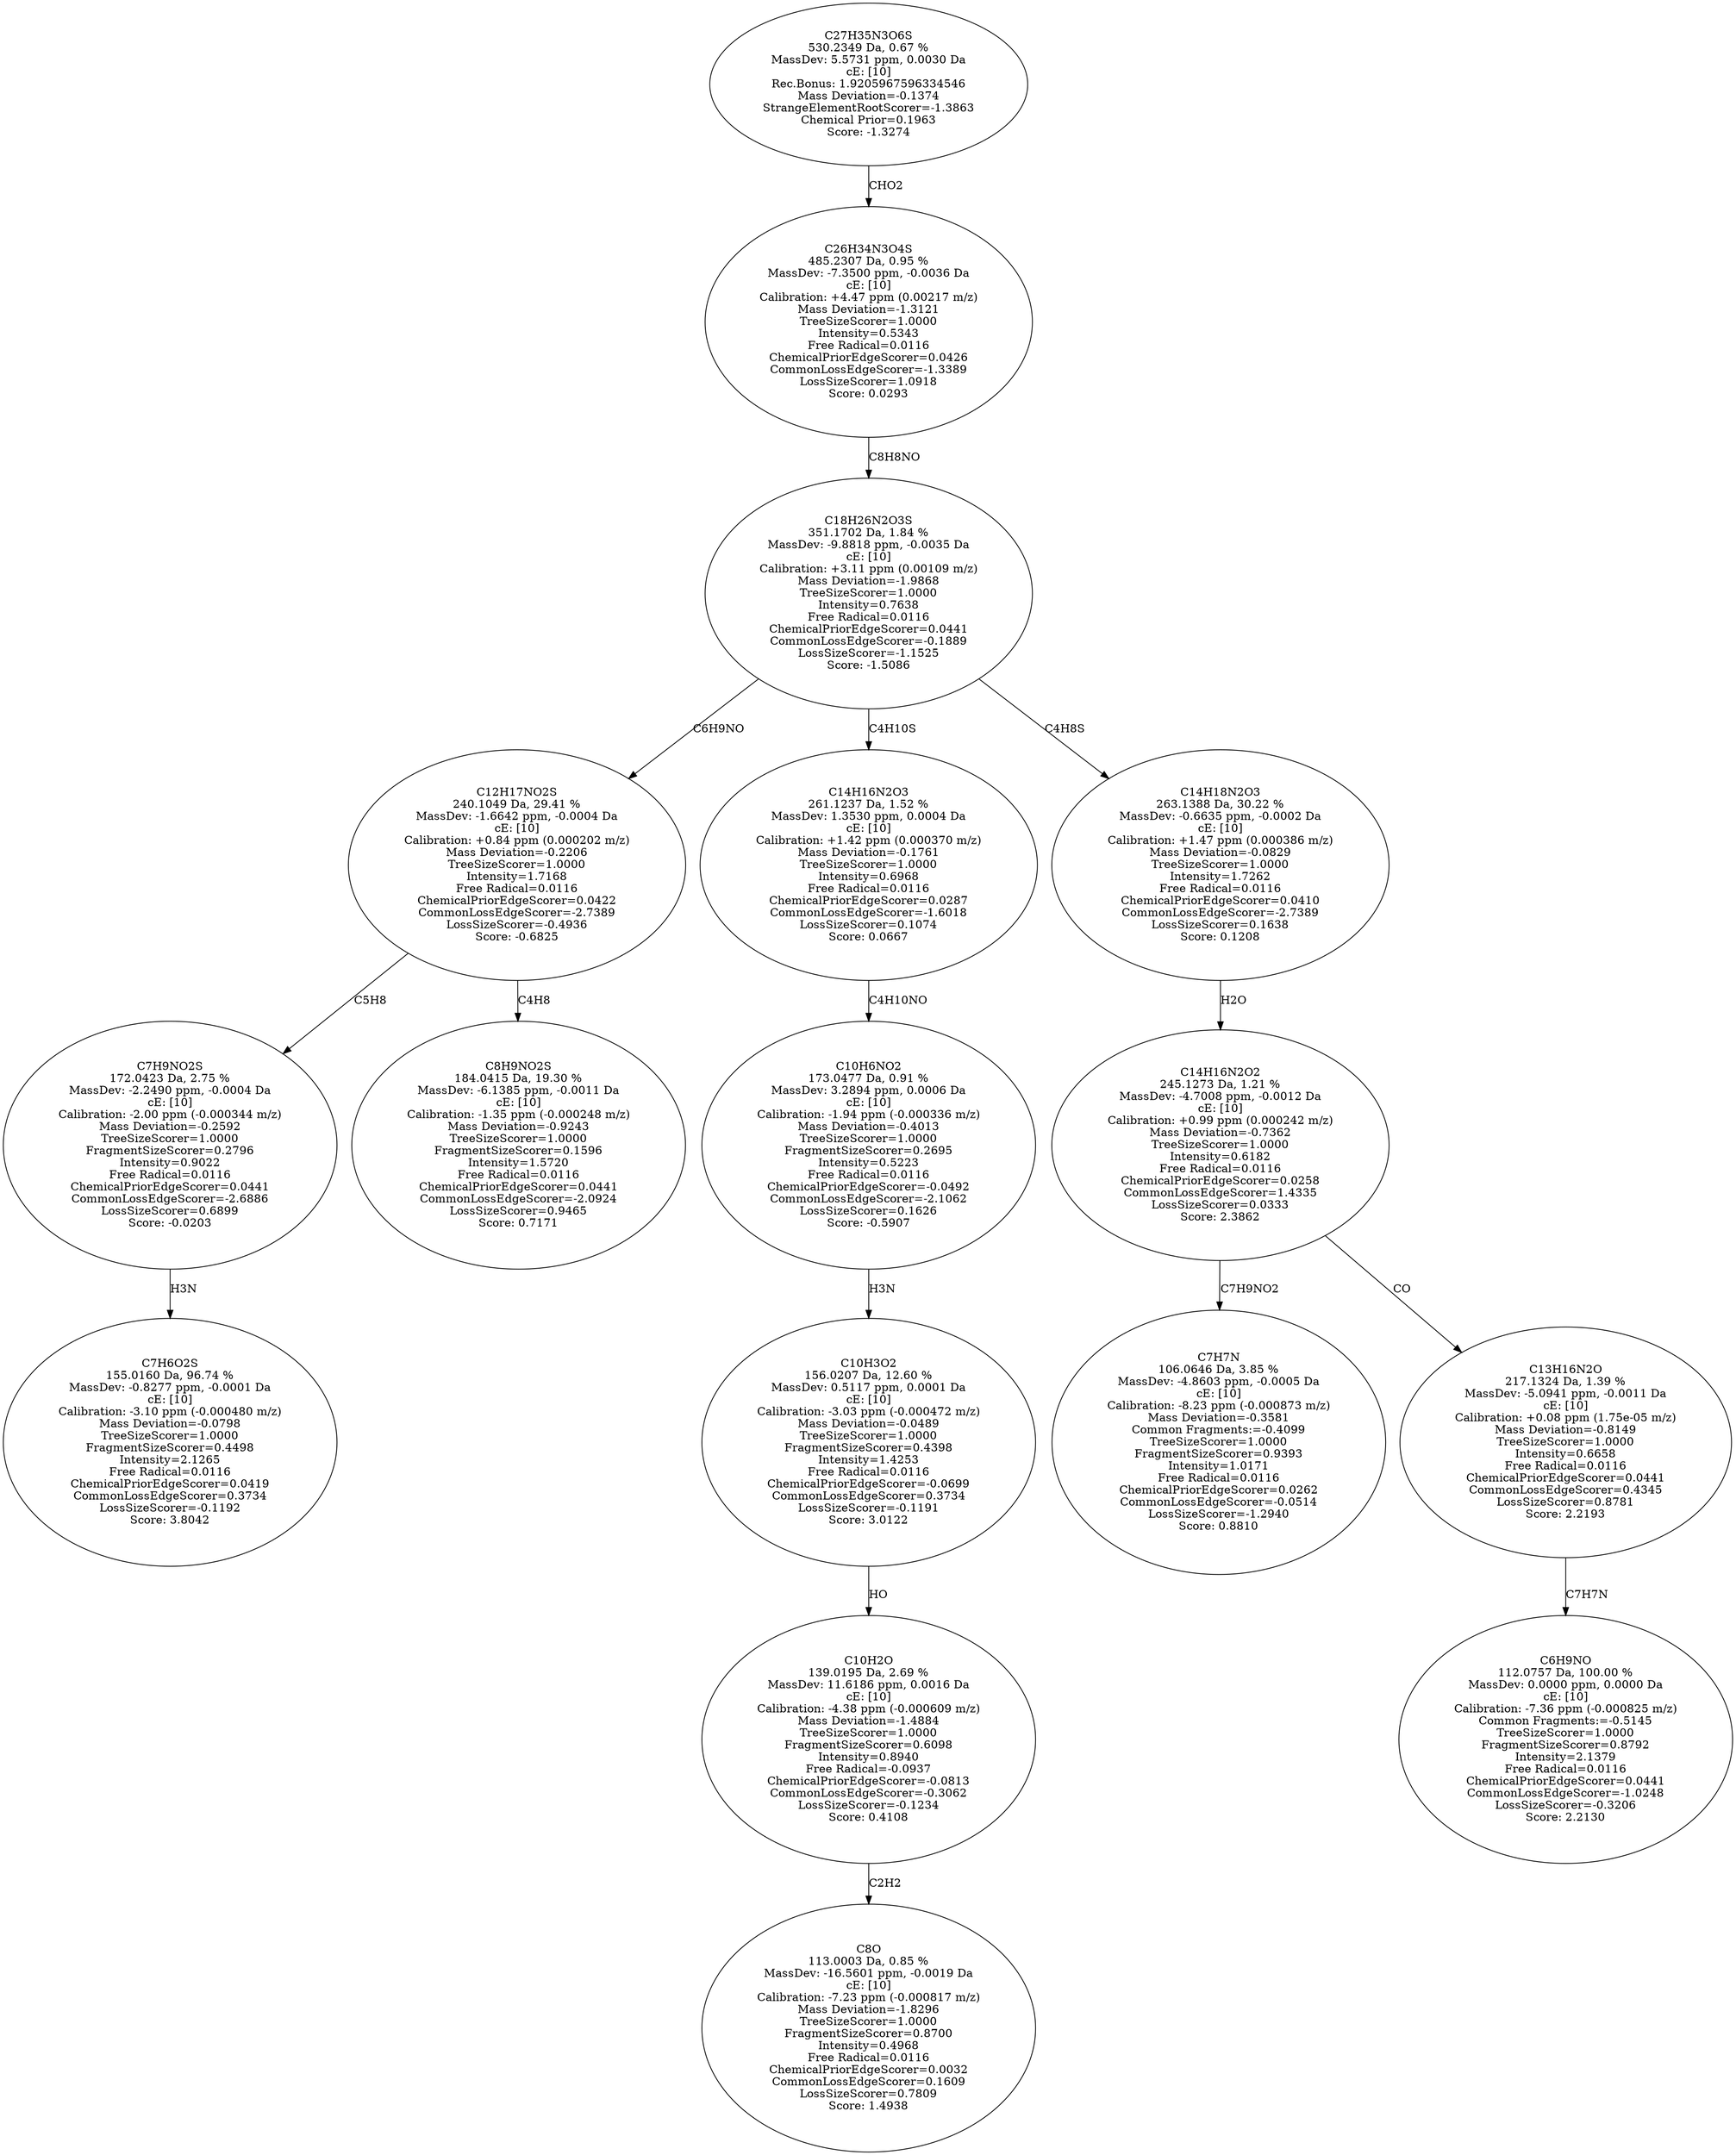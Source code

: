 strict digraph {
v1 [label="C7H6O2S\n155.0160 Da, 96.74 %\nMassDev: -0.8277 ppm, -0.0001 Da\ncE: [10]\nCalibration: -3.10 ppm (-0.000480 m/z)\nMass Deviation=-0.0798\nTreeSizeScorer=1.0000\nFragmentSizeScorer=0.4498\nIntensity=2.1265\nFree Radical=0.0116\nChemicalPriorEdgeScorer=0.0419\nCommonLossEdgeScorer=0.3734\nLossSizeScorer=-0.1192\nScore: 3.8042"];
v2 [label="C7H9NO2S\n172.0423 Da, 2.75 %\nMassDev: -2.2490 ppm, -0.0004 Da\ncE: [10]\nCalibration: -2.00 ppm (-0.000344 m/z)\nMass Deviation=-0.2592\nTreeSizeScorer=1.0000\nFragmentSizeScorer=0.2796\nIntensity=0.9022\nFree Radical=0.0116\nChemicalPriorEdgeScorer=0.0441\nCommonLossEdgeScorer=-2.6886\nLossSizeScorer=0.6899\nScore: -0.0203"];
v3 [label="C8H9NO2S\n184.0415 Da, 19.30 %\nMassDev: -6.1385 ppm, -0.0011 Da\ncE: [10]\nCalibration: -1.35 ppm (-0.000248 m/z)\nMass Deviation=-0.9243\nTreeSizeScorer=1.0000\nFragmentSizeScorer=0.1596\nIntensity=1.5720\nFree Radical=0.0116\nChemicalPriorEdgeScorer=0.0441\nCommonLossEdgeScorer=-2.0924\nLossSizeScorer=0.9465\nScore: 0.7171"];
v4 [label="C12H17NO2S\n240.1049 Da, 29.41 %\nMassDev: -1.6642 ppm, -0.0004 Da\ncE: [10]\nCalibration: +0.84 ppm (0.000202 m/z)\nMass Deviation=-0.2206\nTreeSizeScorer=1.0000\nIntensity=1.7168\nFree Radical=0.0116\nChemicalPriorEdgeScorer=0.0422\nCommonLossEdgeScorer=-2.7389\nLossSizeScorer=-0.4936\nScore: -0.6825"];
v5 [label="C8O\n113.0003 Da, 0.85 %\nMassDev: -16.5601 ppm, -0.0019 Da\ncE: [10]\nCalibration: -7.23 ppm (-0.000817 m/z)\nMass Deviation=-1.8296\nTreeSizeScorer=1.0000\nFragmentSizeScorer=0.8700\nIntensity=0.4968\nFree Radical=0.0116\nChemicalPriorEdgeScorer=0.0032\nCommonLossEdgeScorer=0.1609\nLossSizeScorer=0.7809\nScore: 1.4938"];
v6 [label="C10H2O\n139.0195 Da, 2.69 %\nMassDev: 11.6186 ppm, 0.0016 Da\ncE: [10]\nCalibration: -4.38 ppm (-0.000609 m/z)\nMass Deviation=-1.4884\nTreeSizeScorer=1.0000\nFragmentSizeScorer=0.6098\nIntensity=0.8940\nFree Radical=-0.0937\nChemicalPriorEdgeScorer=-0.0813\nCommonLossEdgeScorer=-0.3062\nLossSizeScorer=-0.1234\nScore: 0.4108"];
v7 [label="C10H3O2\n156.0207 Da, 12.60 %\nMassDev: 0.5117 ppm, 0.0001 Da\ncE: [10]\nCalibration: -3.03 ppm (-0.000472 m/z)\nMass Deviation=-0.0489\nTreeSizeScorer=1.0000\nFragmentSizeScorer=0.4398\nIntensity=1.4253\nFree Radical=0.0116\nChemicalPriorEdgeScorer=-0.0699\nCommonLossEdgeScorer=0.3734\nLossSizeScorer=-0.1191\nScore: 3.0122"];
v8 [label="C10H6NO2\n173.0477 Da, 0.91 %\nMassDev: 3.2894 ppm, 0.0006 Da\ncE: [10]\nCalibration: -1.94 ppm (-0.000336 m/z)\nMass Deviation=-0.4013\nTreeSizeScorer=1.0000\nFragmentSizeScorer=0.2695\nIntensity=0.5223\nFree Radical=0.0116\nChemicalPriorEdgeScorer=-0.0492\nCommonLossEdgeScorer=-2.1062\nLossSizeScorer=0.1626\nScore: -0.5907"];
v9 [label="C14H16N2O3\n261.1237 Da, 1.52 %\nMassDev: 1.3530 ppm, 0.0004 Da\ncE: [10]\nCalibration: +1.42 ppm (0.000370 m/z)\nMass Deviation=-0.1761\nTreeSizeScorer=1.0000\nIntensity=0.6968\nFree Radical=0.0116\nChemicalPriorEdgeScorer=0.0287\nCommonLossEdgeScorer=-1.6018\nLossSizeScorer=0.1074\nScore: 0.0667"];
v10 [label="C7H7N\n106.0646 Da, 3.85 %\nMassDev: -4.8603 ppm, -0.0005 Da\ncE: [10]\nCalibration: -8.23 ppm (-0.000873 m/z)\nMass Deviation=-0.3581\nCommon Fragments:=-0.4099\nTreeSizeScorer=1.0000\nFragmentSizeScorer=0.9393\nIntensity=1.0171\nFree Radical=0.0116\nChemicalPriorEdgeScorer=0.0262\nCommonLossEdgeScorer=-0.0514\nLossSizeScorer=-1.2940\nScore: 0.8810"];
v11 [label="C6H9NO\n112.0757 Da, 100.00 %\nMassDev: 0.0000 ppm, 0.0000 Da\ncE: [10]\nCalibration: -7.36 ppm (-0.000825 m/z)\nCommon Fragments:=-0.5145\nTreeSizeScorer=1.0000\nFragmentSizeScorer=0.8792\nIntensity=2.1379\nFree Radical=0.0116\nChemicalPriorEdgeScorer=0.0441\nCommonLossEdgeScorer=-1.0248\nLossSizeScorer=-0.3206\nScore: 2.2130"];
v12 [label="C13H16N2O\n217.1324 Da, 1.39 %\nMassDev: -5.0941 ppm, -0.0011 Da\ncE: [10]\nCalibration: +0.08 ppm (1.75e-05 m/z)\nMass Deviation=-0.8149\nTreeSizeScorer=1.0000\nIntensity=0.6658\nFree Radical=0.0116\nChemicalPriorEdgeScorer=0.0441\nCommonLossEdgeScorer=0.4345\nLossSizeScorer=0.8781\nScore: 2.2193"];
v13 [label="C14H16N2O2\n245.1273 Da, 1.21 %\nMassDev: -4.7008 ppm, -0.0012 Da\ncE: [10]\nCalibration: +0.99 ppm (0.000242 m/z)\nMass Deviation=-0.7362\nTreeSizeScorer=1.0000\nIntensity=0.6182\nFree Radical=0.0116\nChemicalPriorEdgeScorer=0.0258\nCommonLossEdgeScorer=1.4335\nLossSizeScorer=0.0333\nScore: 2.3862"];
v14 [label="C14H18N2O3\n263.1388 Da, 30.22 %\nMassDev: -0.6635 ppm, -0.0002 Da\ncE: [10]\nCalibration: +1.47 ppm (0.000386 m/z)\nMass Deviation=-0.0829\nTreeSizeScorer=1.0000\nIntensity=1.7262\nFree Radical=0.0116\nChemicalPriorEdgeScorer=0.0410\nCommonLossEdgeScorer=-2.7389\nLossSizeScorer=0.1638\nScore: 0.1208"];
v15 [label="C18H26N2O3S\n351.1702 Da, 1.84 %\nMassDev: -9.8818 ppm, -0.0035 Da\ncE: [10]\nCalibration: +3.11 ppm (0.00109 m/z)\nMass Deviation=-1.9868\nTreeSizeScorer=1.0000\nIntensity=0.7638\nFree Radical=0.0116\nChemicalPriorEdgeScorer=0.0441\nCommonLossEdgeScorer=-0.1889\nLossSizeScorer=-1.1525\nScore: -1.5086"];
v16 [label="C26H34N3O4S\n485.2307 Da, 0.95 %\nMassDev: -7.3500 ppm, -0.0036 Da\ncE: [10]\nCalibration: +4.47 ppm (0.00217 m/z)\nMass Deviation=-1.3121\nTreeSizeScorer=1.0000\nIntensity=0.5343\nFree Radical=0.0116\nChemicalPriorEdgeScorer=0.0426\nCommonLossEdgeScorer=-1.3389\nLossSizeScorer=1.0918\nScore: 0.0293"];
v17 [label="C27H35N3O6S\n530.2349 Da, 0.67 %\nMassDev: 5.5731 ppm, 0.0030 Da\ncE: [10]\nRec.Bonus: 1.9205967596334546\nMass Deviation=-0.1374\nStrangeElementRootScorer=-1.3863\nChemical Prior=0.1963\nScore: -1.3274"];
v2 -> v1 [label="H3N"];
v4 -> v2 [label="C5H8"];
v4 -> v3 [label="C4H8"];
v15 -> v4 [label="C6H9NO"];
v6 -> v5 [label="C2H2"];
v7 -> v6 [label="HO"];
v8 -> v7 [label="H3N"];
v9 -> v8 [label="C4H10NO"];
v15 -> v9 [label="C4H10S"];
v13 -> v10 [label="C7H9NO2"];
v12 -> v11 [label="C7H7N"];
v13 -> v12 [label="CO"];
v14 -> v13 [label="H2O"];
v15 -> v14 [label="C4H8S"];
v16 -> v15 [label="C8H8NO"];
v17 -> v16 [label="CHO2"];
}